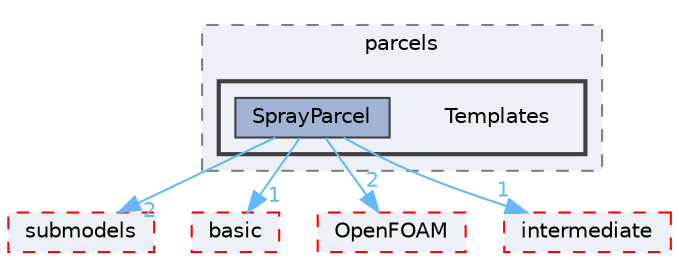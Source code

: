 digraph "src/lagrangian/spray/parcels/Templates"
{
 // LATEX_PDF_SIZE
  bgcolor="transparent";
  edge [fontname=Helvetica,fontsize=10,labelfontname=Helvetica,labelfontsize=10];
  node [fontname=Helvetica,fontsize=10,shape=box,height=0.2,width=0.4];
  compound=true
  subgraph clusterdir_46bcd1cc5ad1266aa843ad36266de079 {
    graph [ bgcolor="#edf0f7", pencolor="grey50", label="parcels", fontname=Helvetica,fontsize=10 style="filled,dashed", URL="dir_46bcd1cc5ad1266aa843ad36266de079.html",tooltip=""]
  subgraph clusterdir_a62c80ee16e6012199b3ab64ecc57b36 {
    graph [ bgcolor="#edf0f7", pencolor="grey25", label="", fontname=Helvetica,fontsize=10 style="filled,bold", URL="dir_a62c80ee16e6012199b3ab64ecc57b36.html",tooltip=""]
    dir_a62c80ee16e6012199b3ab64ecc57b36 [shape=plaintext, label="Templates"];
  dir_21e17db70592df26d85d0a91204ff372 [label="SprayParcel", fillcolor="#a2b4d6", color="grey25", style="filled", URL="dir_21e17db70592df26d85d0a91204ff372.html",tooltip=""];
  }
  }
  dir_03a209607acdac05f1cb82250460b2d6 [label="submodels", fillcolor="#edf0f7", color="red", style="filled,dashed", URL="dir_03a209607acdac05f1cb82250460b2d6.html",tooltip=""];
  dir_584e0ab0901b4327f36f4285cac7f2f8 [label="basic", fillcolor="#edf0f7", color="red", style="filled,dashed", URL="dir_584e0ab0901b4327f36f4285cac7f2f8.html",tooltip=""];
  dir_c5473ff19b20e6ec4dfe5c310b3778a8 [label="OpenFOAM", fillcolor="#edf0f7", color="red", style="filled,dashed", URL="dir_c5473ff19b20e6ec4dfe5c310b3778a8.html",tooltip=""];
  dir_d3c32a493136c130c1f0d51f4f35c297 [label="intermediate", fillcolor="#edf0f7", color="red", style="filled,dashed", URL="dir_d3c32a493136c130c1f0d51f4f35c297.html",tooltip=""];
  dir_21e17db70592df26d85d0a91204ff372->dir_03a209607acdac05f1cb82250460b2d6 [headlabel="2", labeldistance=1.5 headhref="dir_003723_003802.html" href="dir_003723_003802.html" color="steelblue1" fontcolor="steelblue1"];
  dir_21e17db70592df26d85d0a91204ff372->dir_584e0ab0901b4327f36f4285cac7f2f8 [headlabel="1", labeldistance=1.5 headhref="dir_003723_000211.html" href="dir_003723_000211.html" color="steelblue1" fontcolor="steelblue1"];
  dir_21e17db70592df26d85d0a91204ff372->dir_c5473ff19b20e6ec4dfe5c310b3778a8 [headlabel="2", labeldistance=1.5 headhref="dir_003723_002695.html" href="dir_003723_002695.html" color="steelblue1" fontcolor="steelblue1"];
  dir_21e17db70592df26d85d0a91204ff372->dir_d3c32a493136c130c1f0d51f4f35c297 [headlabel="1", labeldistance=1.5 headhref="dir_003723_001913.html" href="dir_003723_001913.html" color="steelblue1" fontcolor="steelblue1"];
}
